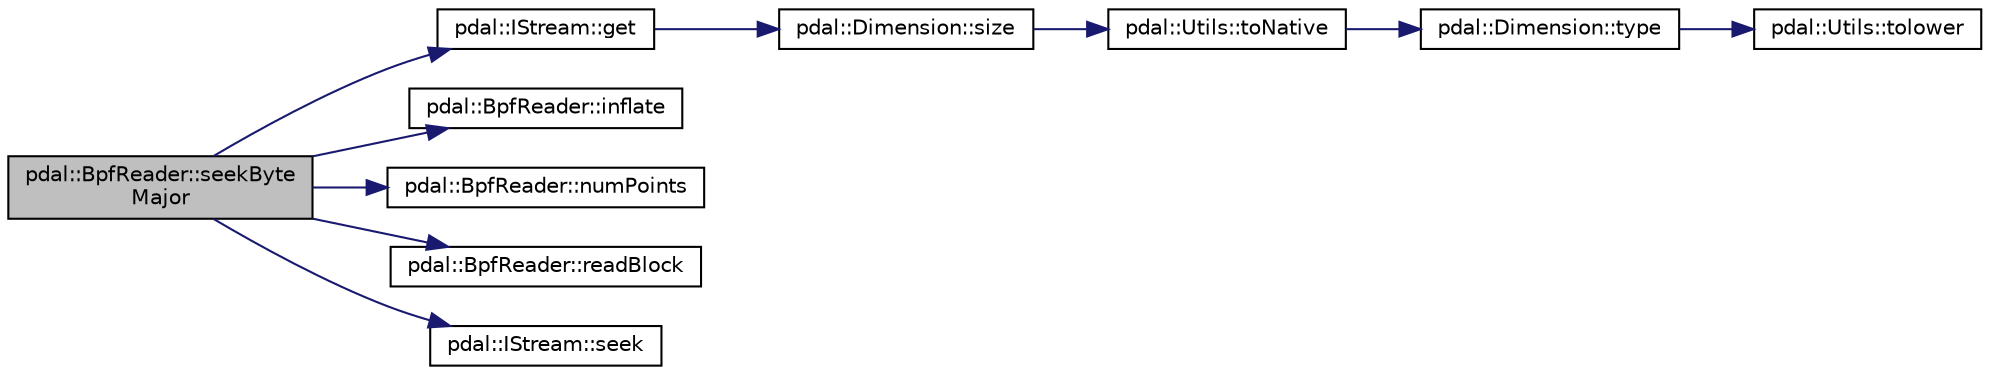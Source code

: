 digraph "pdal::BpfReader::seekByteMajor"
{
  edge [fontname="Helvetica",fontsize="10",labelfontname="Helvetica",labelfontsize="10"];
  node [fontname="Helvetica",fontsize="10",shape=record];
  rankdir="LR";
  Node1 [label="pdal::BpfReader::seekByte\lMajor",height=0.2,width=0.4,color="black", fillcolor="grey75", style="filled", fontcolor="black"];
  Node1 -> Node2 [color="midnightblue",fontsize="10",style="solid",fontname="Helvetica"];
  Node2 [label="pdal::IStream::get",height=0.2,width=0.4,color="black", fillcolor="white", style="filled",URL="$classpdal_1_1IStream.html#a1868ec9fd091d4af1281c2181315521a"];
  Node2 -> Node3 [color="midnightblue",fontsize="10",style="solid",fontname="Helvetica"];
  Node3 [label="pdal::Dimension::size",height=0.2,width=0.4,color="black", fillcolor="white", style="filled",URL="$namespacepdal_1_1Dimension.html#acf81dae9d5946f3a941f9df154b2329b"];
  Node3 -> Node4 [color="midnightblue",fontsize="10",style="solid",fontname="Helvetica"];
  Node4 [label="pdal::Utils::toNative",height=0.2,width=0.4,color="black", fillcolor="white", style="filled",URL="$namespacepdal_1_1Utils.html#a59253304d0f929e3a3ea00f09636002f"];
  Node4 -> Node5 [color="midnightblue",fontsize="10",style="solid",fontname="Helvetica"];
  Node5 [label="pdal::Dimension::type",height=0.2,width=0.4,color="black", fillcolor="white", style="filled",URL="$namespacepdal_1_1Dimension.html#a880d689fed54aa3ded6f88c9e058c5d2"];
  Node5 -> Node6 [color="midnightblue",fontsize="10",style="solid",fontname="Helvetica"];
  Node6 [label="pdal::Utils::tolower",height=0.2,width=0.4,color="black", fillcolor="white", style="filled",URL="$namespacepdal_1_1Utils.html#a5268937cf695835e55392f752dc02cb2"];
  Node1 -> Node7 [color="midnightblue",fontsize="10",style="solid",fontname="Helvetica"];
  Node7 [label="pdal::BpfReader::inflate",height=0.2,width=0.4,color="black", fillcolor="white", style="filled",URL="$classpdal_1_1BpfReader.html#a50e83a8c0cbc3441e340e6e5984f4b13"];
  Node1 -> Node8 [color="midnightblue",fontsize="10",style="solid",fontname="Helvetica"];
  Node8 [label="pdal::BpfReader::numPoints",height=0.2,width=0.4,color="black", fillcolor="white", style="filled",URL="$classpdal_1_1BpfReader.html#a8474ab61285bb81bc1bcc4d69383bb95"];
  Node1 -> Node9 [color="midnightblue",fontsize="10",style="solid",fontname="Helvetica"];
  Node9 [label="pdal::BpfReader::readBlock",height=0.2,width=0.4,color="black", fillcolor="white", style="filled",URL="$classpdal_1_1BpfReader.html#a746439b6f836a81eea2443cbed447e9a"];
  Node1 -> Node10 [color="midnightblue",fontsize="10",style="solid",fontname="Helvetica"];
  Node10 [label="pdal::IStream::seek",height=0.2,width=0.4,color="black", fillcolor="white", style="filled",URL="$classpdal_1_1IStream.html#af0ce8ed6fcaea7ead21c0e7c5c054812"];
}
